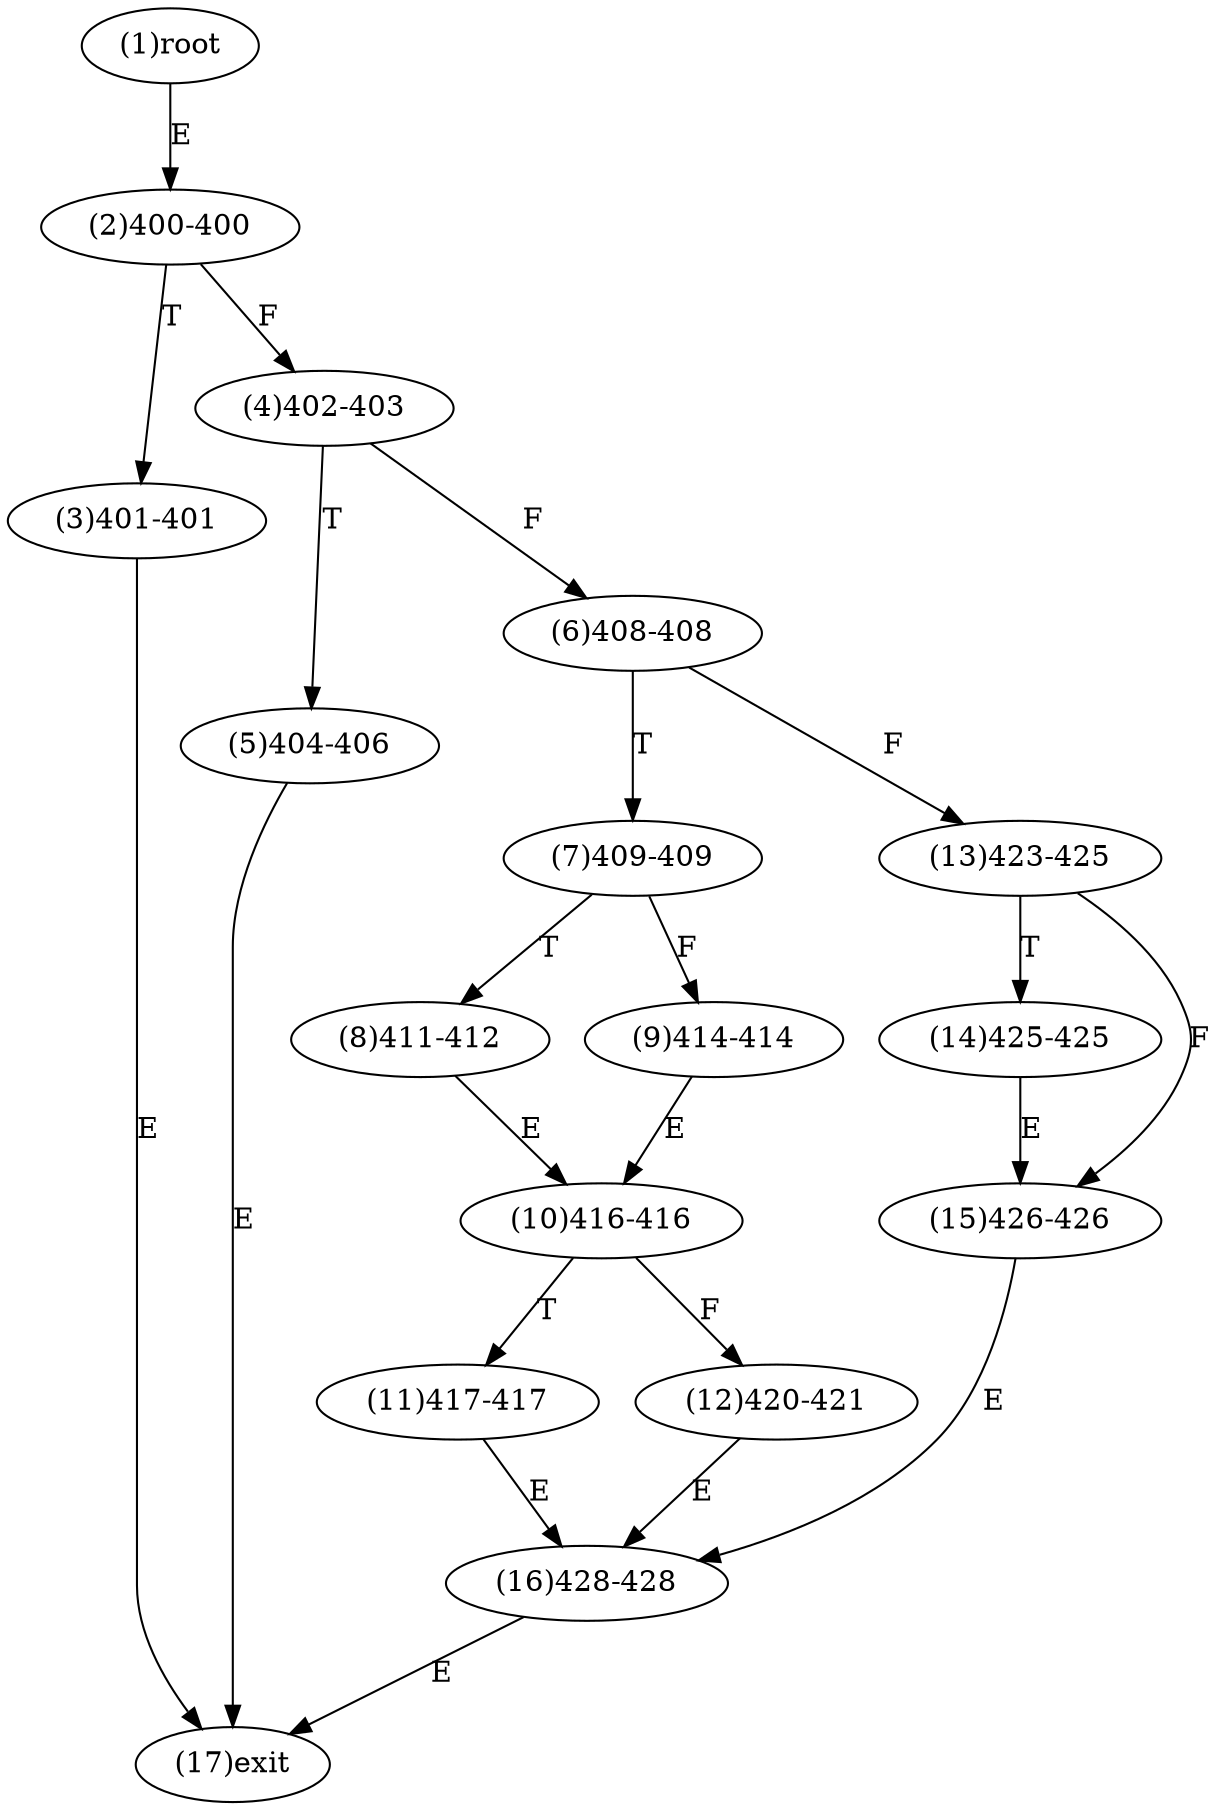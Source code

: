 digraph "" { 
1[ label="(1)root"];
2[ label="(2)400-400"];
3[ label="(3)401-401"];
4[ label="(4)402-403"];
5[ label="(5)404-406"];
6[ label="(6)408-408"];
7[ label="(7)409-409"];
8[ label="(8)411-412"];
9[ label="(9)414-414"];
10[ label="(10)416-416"];
11[ label="(11)417-417"];
12[ label="(12)420-421"];
13[ label="(13)423-425"];
14[ label="(14)425-425"];
15[ label="(15)426-426"];
17[ label="(17)exit"];
16[ label="(16)428-428"];
1->2[ label="E"];
2->4[ label="F"];
2->3[ label="T"];
3->17[ label="E"];
4->6[ label="F"];
4->5[ label="T"];
5->17[ label="E"];
6->13[ label="F"];
6->7[ label="T"];
7->9[ label="F"];
7->8[ label="T"];
8->10[ label="E"];
9->10[ label="E"];
10->12[ label="F"];
10->11[ label="T"];
11->16[ label="E"];
12->16[ label="E"];
13->15[ label="F"];
13->14[ label="T"];
14->15[ label="E"];
15->16[ label="E"];
16->17[ label="E"];
}